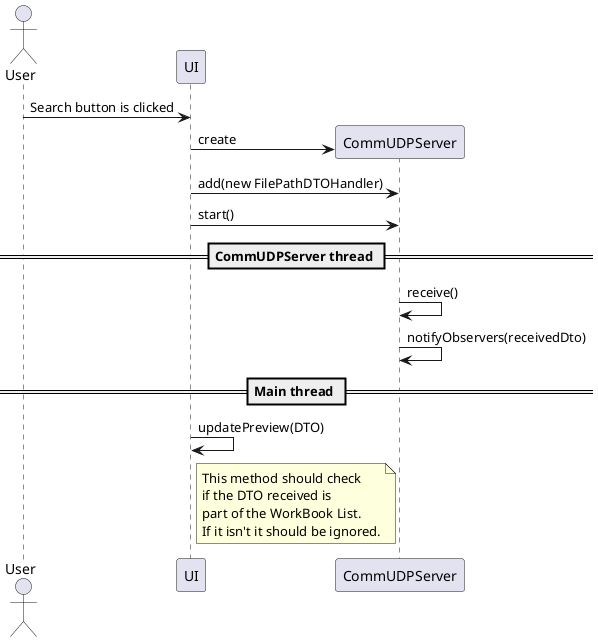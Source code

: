 @startuml
actor User
User -> UI : Search button is clicked
create CommUDPServer
UI -> CommUDPServer : create
UI -> CommUDPServer : add(new FilePathDTOHandler)
UI -> CommUDPServer : start()
    == CommUDPServer thread ==
CommUDPServer -> CommUDPServer : receive()
CommUDPServer -> CommUDPServer : notifyObservers(receivedDto)
    == Main thread ==
UI -> UI : updatePreview(DTO)
note right of UI
This method should check
if the DTO received is
part of the WorkBook List.
If it isn't it should be ignored.
end note
@enduml